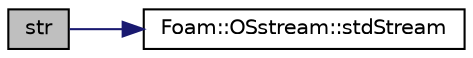 digraph "str"
{
  bgcolor="transparent";
  edge [fontname="Helvetica",fontsize="10",labelfontname="Helvetica",labelfontsize="10"];
  node [fontname="Helvetica",fontsize="10",shape=record];
  rankdir="LR";
  Node1 [label="str",height=0.2,width=0.4,color="black", fillcolor="grey75", style="filled", fontcolor="black"];
  Node1 -> Node2 [color="midnightblue",fontsize="10",style="solid",fontname="Helvetica"];
  Node2 [label="Foam::OSstream::stdStream",height=0.2,width=0.4,color="black",URL="$a01736.html#a54d3f1bc6b6beef93ef6b2527f0b0534",tooltip="Access to underlying std::ostream. "];
}
